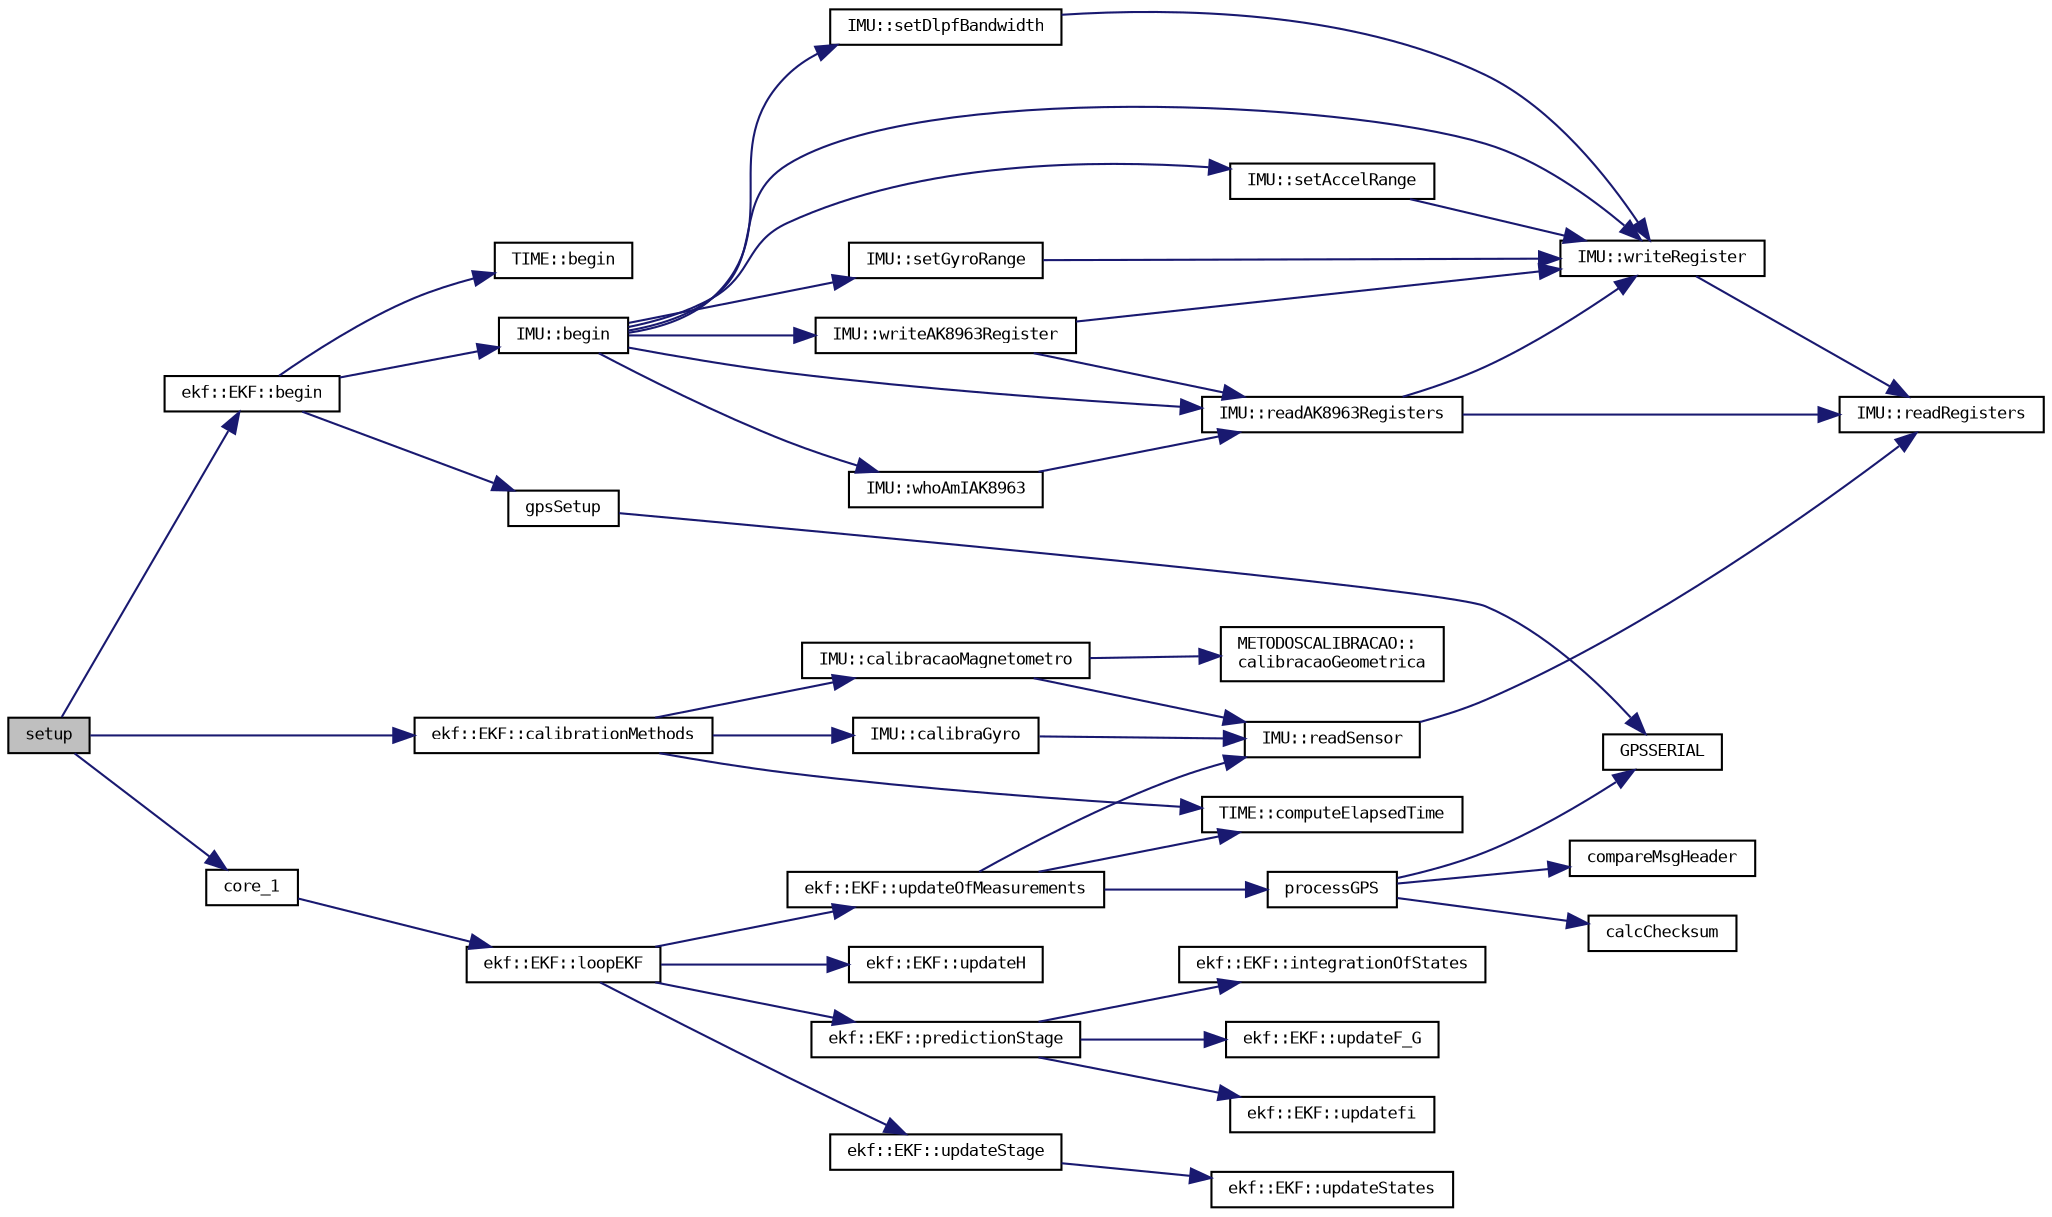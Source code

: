 digraph "setup"
{
  bgcolor="transparent";
  edge [fontname="DejaVuSansMono",fontsize="8",labelfontname="DejaVuSansMono",labelfontsize="8"];
  node [fontname="DejaVuSansMono",fontsize="8",shape=record];
  rankdir="LR";
  Node21 [label="setup",height=0.2,width=0.4,color="black", fillcolor="grey75", style="filled", fontcolor="black"];
  Node21 -> Node22 [color="midnightblue",fontsize="8",style="solid",fontname="DejaVuSansMono"];
  Node22 [label="ekf::EKF::begin",height=0.2,width=0.4,color="black",URL="$classekf_1_1EKF.html#af52f661717f56b3deee7b4f42ba80dc5",tooltip="Inicializacao do filtro de Kalman. "];
  Node22 -> Node23 [color="midnightblue",fontsize="8",style="solid",fontname="DejaVuSansMono"];
  Node23 [label="gpsSetup",height=0.2,width=0.4,color="black",URL="$GPS_8h.html#a35c55bcf9a6f5a52f34cb1ab02c91479"];
  Node23 -> Node24 [color="midnightblue",fontsize="8",style="solid",fontname="DejaVuSansMono"];
  Node24 [label="GPSSERIAL",height=0.2,width=0.4,color="black",URL="$GPS_8h.html#a5d2ecd8f29f7e3e702c8b8bea333f6c6"];
  Node22 -> Node25 [color="midnightblue",fontsize="8",style="solid",fontname="DejaVuSansMono"];
  Node25 [label="TIME::begin",height=0.2,width=0.4,color="black",URL="$classTIME.html#a8cd98765b05a23aa7afe8fa5234b9695"];
  Node22 -> Node26 [color="midnightblue",fontsize="8",style="solid",fontname="DejaVuSansMono"];
  Node26 [label="IMU::begin",height=0.2,width=0.4,color="black",URL="$classIMU.html#ae0d964d2f8ec122be068c41b84bc18a8"];
  Node26 -> Node27 [color="midnightblue",fontsize="8",style="solid",fontname="DejaVuSansMono"];
  Node27 [label="IMU::writeRegister",height=0.2,width=0.4,color="black",URL="$classIMU.html#a37694424e4502ffc69bbb6c540c1a400"];
  Node27 -> Node28 [color="midnightblue",fontsize="8",style="solid",fontname="DejaVuSansMono"];
  Node28 [label="IMU::readRegisters",height=0.2,width=0.4,color="black",URL="$classIMU.html#a87c200faa130ff4d2d3416b2d83f4f49"];
  Node26 -> Node29 [color="midnightblue",fontsize="8",style="solid",fontname="DejaVuSansMono"];
  Node29 [label="IMU::writeAK8963Register",height=0.2,width=0.4,color="black",URL="$classIMU.html#af3b90e0b20d4bd55091be99f7aa67737"];
  Node29 -> Node27 [color="midnightblue",fontsize="8",style="solid",fontname="DejaVuSansMono"];
  Node29 -> Node30 [color="midnightblue",fontsize="8",style="solid",fontname="DejaVuSansMono"];
  Node30 [label="IMU::readAK8963Registers",height=0.2,width=0.4,color="black",URL="$classIMU.html#a914f8b4262fba70e6d8fd0e584fa7996"];
  Node30 -> Node27 [color="midnightblue",fontsize="8",style="solid",fontname="DejaVuSansMono"];
  Node30 -> Node28 [color="midnightblue",fontsize="8",style="solid",fontname="DejaVuSansMono"];
  Node26 -> Node31 [color="midnightblue",fontsize="8",style="solid",fontname="DejaVuSansMono"];
  Node31 [label="IMU::setAccelRange",height=0.2,width=0.4,color="black",URL="$classIMU.html#a5567bbe0d211f1e6d386eb69ffd960a7"];
  Node31 -> Node27 [color="midnightblue",fontsize="8",style="solid",fontname="DejaVuSansMono"];
  Node26 -> Node32 [color="midnightblue",fontsize="8",style="solid",fontname="DejaVuSansMono"];
  Node32 [label="IMU::setGyroRange",height=0.2,width=0.4,color="black",URL="$classIMU.html#a834f21762003f831e5e632cc7974ba75"];
  Node32 -> Node27 [color="midnightblue",fontsize="8",style="solid",fontname="DejaVuSansMono"];
  Node26 -> Node33 [color="midnightblue",fontsize="8",style="solid",fontname="DejaVuSansMono"];
  Node33 [label="IMU::setDlpfBandwidth",height=0.2,width=0.4,color="black",URL="$classIMU.html#a928fa5e2db05bd402a3fa93bd3584527"];
  Node33 -> Node27 [color="midnightblue",fontsize="8",style="solid",fontname="DejaVuSansMono"];
  Node26 -> Node34 [color="midnightblue",fontsize="8",style="solid",fontname="DejaVuSansMono"];
  Node34 [label="IMU::whoAmIAK8963",height=0.2,width=0.4,color="black",URL="$classIMU.html#acd2af48f4eb0a0321080332016e3c1f7"];
  Node34 -> Node30 [color="midnightblue",fontsize="8",style="solid",fontname="DejaVuSansMono"];
  Node26 -> Node30 [color="midnightblue",fontsize="8",style="solid",fontname="DejaVuSansMono"];
  Node21 -> Node35 [color="midnightblue",fontsize="8",style="solid",fontname="DejaVuSansMono"];
  Node35 [label="ekf::EKF::calibrationMethods",height=0.2,width=0.4,color="black",URL="$classekf_1_1EKF.html#aecdea0922a84bc38cdd78e86657d6ae9"];
  Node35 -> Node36 [color="midnightblue",fontsize="8",style="solid",fontname="DejaVuSansMono"];
  Node36 [label="IMU::calibraGyro",height=0.2,width=0.4,color="black",URL="$classIMU.html#a5f096cb37d4b16851381bf09d6809403"];
  Node36 -> Node37 [color="midnightblue",fontsize="8",style="solid",fontname="DejaVuSansMono"];
  Node37 [label="IMU::readSensor",height=0.2,width=0.4,color="black",URL="$classIMU.html#ac574728dbbc752155239a35c8bbd6e79"];
  Node37 -> Node28 [color="midnightblue",fontsize="8",style="solid",fontname="DejaVuSansMono"];
  Node35 -> Node38 [color="midnightblue",fontsize="8",style="solid",fontname="DejaVuSansMono"];
  Node38 [label="IMU::calibracaoMagnetometro",height=0.2,width=0.4,color="black",URL="$classIMU.html#a3546779010d9128859f465195eff77f5"];
  Node38 -> Node37 [color="midnightblue",fontsize="8",style="solid",fontname="DejaVuSansMono"];
  Node38 -> Node39 [color="midnightblue",fontsize="8",style="solid",fontname="DejaVuSansMono"];
  Node39 [label="METODOSCALIBRACAO::\lcalibracaoGeometrica",height=0.2,width=0.4,color="black",URL="$classMETODOSCALIBRACAO.html#af0478ed112a1139bafefe7833568e641"];
  Node35 -> Node40 [color="midnightblue",fontsize="8",style="solid",fontname="DejaVuSansMono"];
  Node40 [label="TIME::computeElapsedTime",height=0.2,width=0.4,color="black",URL="$classTIME.html#a51b6020daf09773ef3948cf6b9ccd736",tooltip="Retorna o valor do tempo decorrido desde a última requisição. "];
  Node21 -> Node41 [color="midnightblue",fontsize="8",style="solid",fontname="DejaVuSansMono"];
  Node41 [label="core_1",height=0.2,width=0.4,color="black",URL="$main_8cpp.html#aa561fc46a0358a47fa9151f211523ba0"];
  Node41 -> Node42 [color="midnightblue",fontsize="8",style="solid",fontname="DejaVuSansMono"];
  Node42 [label="ekf::EKF::loopEKF",height=0.2,width=0.4,color="black",URL="$classekf_1_1EKF.html#a651814ff64d234394572e2e7c5703a43"];
  Node42 -> Node43 [color="midnightblue",fontsize="8",style="solid",fontname="DejaVuSansMono"];
  Node43 [label="ekf::EKF::updateOfMeasurements",height=0.2,width=0.4,color="black",URL="$classekf_1_1EKF.html#a84048d25ebfb6431d7b1372b7315a7a3",tooltip="Atualiza a medicao a partir dos sensores da unidade Margin e GPS. "];
  Node43 -> Node37 [color="midnightblue",fontsize="8",style="solid",fontname="DejaVuSansMono"];
  Node43 -> Node40 [color="midnightblue",fontsize="8",style="solid",fontname="DejaVuSansMono"];
  Node43 -> Node44 [color="midnightblue",fontsize="8",style="solid",fontname="DejaVuSansMono"];
  Node44 [label="processGPS",height=0.2,width=0.4,color="black",URL="$GPS_8h.html#ad604e63cc857e5663dfba96c37c66bc7"];
  Node44 -> Node45 [color="midnightblue",fontsize="8",style="solid",fontname="DejaVuSansMono"];
  Node45 [label="calcChecksum",height=0.2,width=0.4,color="black",URL="$GPS_8h.html#aa2fac937d6e192633f020459321241e7"];
  Node44 -> Node46 [color="midnightblue",fontsize="8",style="solid",fontname="DejaVuSansMono"];
  Node46 [label="compareMsgHeader",height=0.2,width=0.4,color="black",URL="$GPS_8h.html#aecde093c7427cc661daceaa118cf4455"];
  Node44 -> Node24 [color="midnightblue",fontsize="8",style="solid",fontname="DejaVuSansMono"];
  Node42 -> Node47 [color="midnightblue",fontsize="8",style="solid",fontname="DejaVuSansMono"];
  Node47 [label="ekf::EKF::predictionStage",height=0.2,width=0.4,color="black",URL="$classekf_1_1EKF.html#ae27545818f775f4aa6b999e012a851e3"];
  Node47 -> Node48 [color="midnightblue",fontsize="8",style="solid",fontname="DejaVuSansMono"];
  Node48 [label="ekf::EKF::updateF_G",height=0.2,width=0.4,color="black",URL="$classekf_1_1EKF.html#ae6c0295a32e90b9594ad10bb1061b62b",tooltip="Atualiza matrix lineariza de estados F e a matrix G. "];
  Node47 -> Node49 [color="midnightblue",fontsize="8",style="solid",fontname="DejaVuSansMono"];
  Node49 [label="ekf::EKF::updatefi",height=0.2,width=0.4,color="black",URL="$classekf_1_1EKF.html#ad5949e9e8eae2938a332af03a8ec353b"];
  Node47 -> Node50 [color="midnightblue",fontsize="8",style="solid",fontname="DejaVuSansMono"];
  Node50 [label="ekf::EKF::integrationOfStates",height=0.2,width=0.4,color="black",URL="$classekf_1_1EKF.html#a4bd0d4a6ec2787cf1c690fcf154a43c5"];
  Node42 -> Node51 [color="midnightblue",fontsize="8",style="solid",fontname="DejaVuSansMono"];
  Node51 [label="ekf::EKF::updateH",height=0.2,width=0.4,color="black",URL="$classekf_1_1EKF.html#a94bc601335d20c0a058e8e8600d912e7"];
  Node42 -> Node52 [color="midnightblue",fontsize="8",style="solid",fontname="DejaVuSansMono"];
  Node52 [label="ekf::EKF::updateStage",height=0.2,width=0.4,color="black",URL="$classekf_1_1EKF.html#ad4c19d26e9735c356dc8767793939efb"];
  Node52 -> Node53 [color="midnightblue",fontsize="8",style="solid",fontname="DejaVuSansMono"];
  Node53 [label="ekf::EKF::updateStates",height=0.2,width=0.4,color="black",URL="$classekf_1_1EKF.html#a7bcbdc98c071241367a17d698624a5a1"];
}
